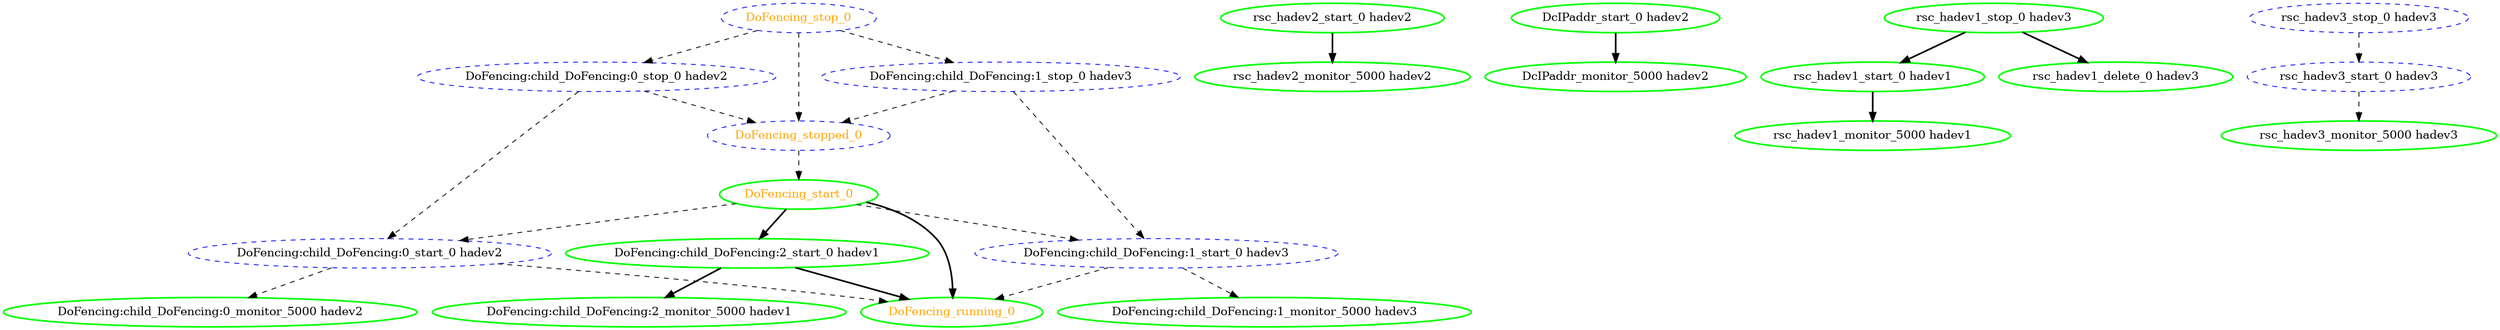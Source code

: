 digraph "g" {
	size = "30,30"
"DoFencing:child_DoFencing:0_monitor_5000 hadev2" [ style=bold color="green" fontcolor="black" ]
"rsc_hadev2_start_0 hadev2" [ style=bold color="green" fontcolor="black" ]
"DcIPaddr_start_0 hadev2" [ style=bold color="green" fontcolor="black" ]
"rsc_hadev1_monitor_5000 hadev1" [ style=bold color="green" fontcolor="black" ]
"DoFencing:child_DoFencing:1_monitor_5000 hadev3" [ style=bold color="green" fontcolor="black" ]
"rsc_hadev3_monitor_5000 hadev3" [ style=bold color="green" fontcolor="black" ]
"DcIPaddr_monitor_5000 hadev2" [ style=bold color="green" fontcolor="black" ]
"rsc_hadev1_stop_0 hadev3" [ style=bold color="green" fontcolor="black" ]
"rsc_hadev1_start_0 hadev1" [ style=bold color="green" fontcolor="black" ]
"rsc_hadev1_delete_0 hadev3" [ style=bold color="green" fontcolor="black" ]
"rsc_hadev2_monitor_5000 hadev2" [ style=bold color="green" fontcolor="black" ]
"rsc_hadev3_stop_0 hadev3" [ style="dashed" color="blue" fontcolor="black" ]
"rsc_hadev3_start_0 hadev3" [ style="dashed" color="blue" fontcolor="black" ]
"DoFencing:child_DoFencing:0_stop_0 hadev2" [ style="dashed" color="blue" fontcolor="black" ]
"DoFencing:child_DoFencing:0_start_0 hadev2" [ style="dashed" color="blue" fontcolor="black" ]
"DoFencing:child_DoFencing:1_stop_0 hadev3" [ style="dashed" color="blue" fontcolor="black" ]
"DoFencing:child_DoFencing:1_start_0 hadev3" [ style="dashed" color="blue" fontcolor="black" ]
"DoFencing:child_DoFencing:2_start_0 hadev1" [ style=bold color="green" fontcolor="black" ]
"DoFencing:child_DoFencing:2_monitor_5000 hadev1" [ style=bold color="green" fontcolor="black" ]
"DoFencing_start_0" [ style=bold color="green" fontcolor="orange" ]
"DoFencing_running_0" [ style=bold color="green" fontcolor="orange" ]
"DoFencing_stop_0" [ style="dashed" color="blue" fontcolor="orange" ]
"DoFencing_stopped_0" [ style="dashed" color="blue" fontcolor="orange" ]
"DoFencing:child_DoFencing:0_start_0 hadev2" -> "DoFencing:child_DoFencing:0_monitor_5000 hadev2" [ style = dashed]
"rsc_hadev1_start_0 hadev1" -> "rsc_hadev1_monitor_5000 hadev1" [ style = bold]
"DoFencing:child_DoFencing:1_start_0 hadev3" -> "DoFencing:child_DoFencing:1_monitor_5000 hadev3" [ style = dashed]
"rsc_hadev3_start_0 hadev3" -> "rsc_hadev3_monitor_5000 hadev3" [ style = dashed]
"DcIPaddr_start_0 hadev2" -> "DcIPaddr_monitor_5000 hadev2" [ style = bold]
"rsc_hadev1_stop_0 hadev3" -> "rsc_hadev1_start_0 hadev1" [ style = bold]
"rsc_hadev1_stop_0 hadev3" -> "rsc_hadev1_delete_0 hadev3" [ style = bold]
"rsc_hadev2_start_0 hadev2" -> "rsc_hadev2_monitor_5000 hadev2" [ style = bold]
"rsc_hadev3_stop_0 hadev3" -> "rsc_hadev3_start_0 hadev3" [ style = dashed]
"DoFencing_stop_0" -> "DoFencing:child_DoFencing:0_stop_0 hadev2" [ style = dashed]
"DoFencing:child_DoFencing:0_stop_0 hadev2" -> "DoFencing:child_DoFencing:0_start_0 hadev2" [ style = dashed]
"DoFencing_start_0" -> "DoFencing:child_DoFencing:0_start_0 hadev2" [ style = dashed]
"DoFencing_stop_0" -> "DoFencing:child_DoFencing:1_stop_0 hadev3" [ style = dashed]
"DoFencing:child_DoFencing:1_stop_0 hadev3" -> "DoFencing:child_DoFencing:1_start_0 hadev3" [ style = dashed]
"DoFencing_start_0" -> "DoFencing:child_DoFencing:1_start_0 hadev3" [ style = dashed]
"DoFencing_start_0" -> "DoFencing:child_DoFencing:2_start_0 hadev1" [ style = bold]
"DoFencing:child_DoFencing:2_start_0 hadev1" -> "DoFencing:child_DoFencing:2_monitor_5000 hadev1" [ style = bold]
"DoFencing_stopped_0" -> "DoFencing_start_0" [ style = dashed]
"DoFencing:child_DoFencing:0_start_0 hadev2" -> "DoFencing_running_0" [ style = dashed]
"DoFencing:child_DoFencing:1_start_0 hadev3" -> "DoFencing_running_0" [ style = dashed]
"DoFencing:child_DoFencing:2_start_0 hadev1" -> "DoFencing_running_0" [ style = bold]
"DoFencing_start_0" -> "DoFencing_running_0" [ style = bold]
"DoFencing_stop_0" -> "DoFencing_stopped_0" [ style = dashed]
"DoFencing:child_DoFencing:0_stop_0 hadev2" -> "DoFencing_stopped_0" [ style = dashed]
"DoFencing:child_DoFencing:1_stop_0 hadev3" -> "DoFencing_stopped_0" [ style = dashed]
}
